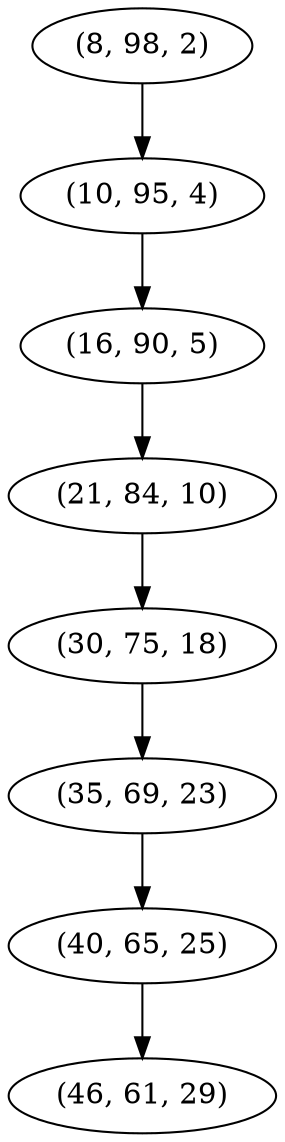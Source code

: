 digraph tree {
    "(8, 98, 2)";
    "(10, 95, 4)";
    "(16, 90, 5)";
    "(21, 84, 10)";
    "(30, 75, 18)";
    "(35, 69, 23)";
    "(40, 65, 25)";
    "(46, 61, 29)";
    "(8, 98, 2)" -> "(10, 95, 4)";
    "(10, 95, 4)" -> "(16, 90, 5)";
    "(16, 90, 5)" -> "(21, 84, 10)";
    "(21, 84, 10)" -> "(30, 75, 18)";
    "(30, 75, 18)" -> "(35, 69, 23)";
    "(35, 69, 23)" -> "(40, 65, 25)";
    "(40, 65, 25)" -> "(46, 61, 29)";
}

